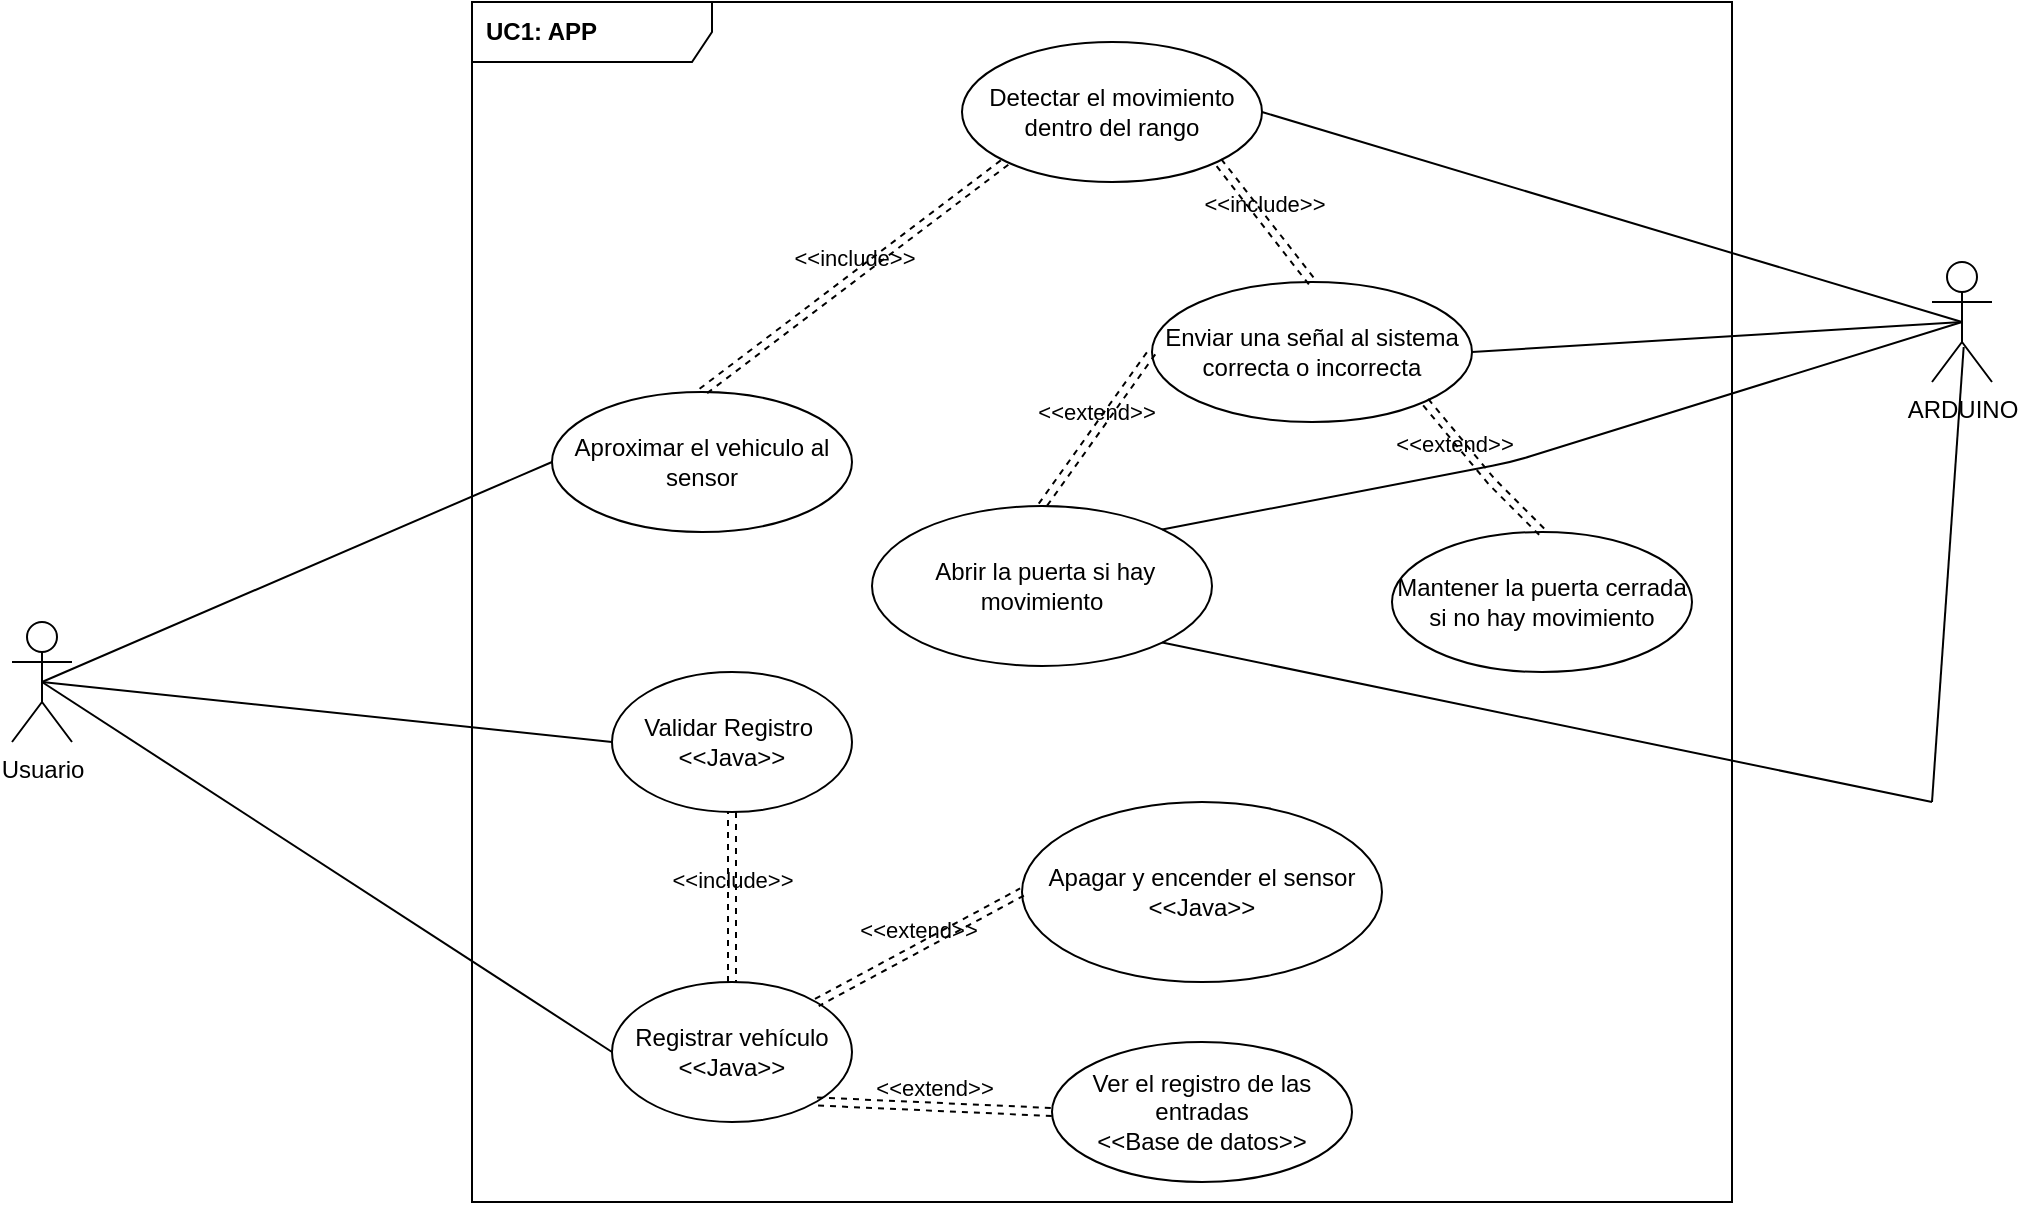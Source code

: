 <mxfile>
    <diagram id="VevtqfHYLRV94XmZ_G4F" name="Página-1">
        <mxGraphModel dx="1614" dy="731" grid="1" gridSize="10" guides="1" tooltips="1" connect="1" arrows="1" fold="1" page="1" pageScale="1" pageWidth="1169" pageHeight="1654" math="0" shadow="0">
            <root>
                <mxCell id="0"/>
                <mxCell id="1" parent="0"/>
                <mxCell id="2" value="Usuario" style="shape=umlActor;verticalLabelPosition=bottom;verticalAlign=top;html=1;" parent="1" vertex="1">
                    <mxGeometry x="110" y="840" width="30" height="60" as="geometry"/>
                </mxCell>
                <mxCell id="9" style="html=1;exitX=0.5;exitY=0.5;exitDx=0;exitDy=0;exitPerimeter=0;entryX=0;entryY=0.5;entryDx=0;entryDy=0;endArrow=none;endFill=0;" parent="1" source="2" target="8" edge="1">
                    <mxGeometry relative="1" as="geometry"/>
                </mxCell>
                <mxCell id="5" value="UC1: APP" style="shape=umlFrame;whiteSpace=wrap;html=1;width=120;height=30;boundedLbl=1;verticalAlign=middle;align=left;spacingLeft=5;fontStyle=1" parent="1" vertex="1">
                    <mxGeometry x="340" y="530" width="630" height="600" as="geometry"/>
                </mxCell>
                <mxCell id="6" value="ARDUINO" style="shape=umlActor;verticalLabelPosition=bottom;verticalAlign=top;html=1;" parent="1" vertex="1">
                    <mxGeometry x="1070" y="660" width="30" height="60" as="geometry"/>
                </mxCell>
                <mxCell id="8" value="&lt;span style=&quot;&quot;&gt;Aproximar el vehiculo al sensor&lt;/span&gt;" style="ellipse;whiteSpace=wrap;html=1;" parent="1" vertex="1">
                    <mxGeometry x="380" y="725" width="150" height="70" as="geometry"/>
                </mxCell>
                <mxCell id="11" value="&lt;span style=&quot;&quot;&gt;Detectar el movimiento dentro del rango&lt;/span&gt;" style="ellipse;whiteSpace=wrap;html=1;" parent="1" vertex="1">
                    <mxGeometry x="585" y="550" width="150" height="70" as="geometry"/>
                </mxCell>
                <mxCell id="12" value="&lt;span style=&quot;&quot;&gt;Enviar una señal al sistema correcta o incorrecta&lt;/span&gt;" style="ellipse;whiteSpace=wrap;html=1;" parent="1" vertex="1">
                    <mxGeometry x="680" y="670" width="160" height="70" as="geometry"/>
                </mxCell>
                <mxCell id="16" value="&amp;lt;&amp;lt;include&amp;gt;&amp;gt;" style="html=1;verticalAlign=bottom;labelBackgroundColor=none;endArrow=open;endFill=0;dashed=1;shape=link;entryX=0.5;entryY=0;entryDx=0;entryDy=0;exitX=0;exitY=1;exitDx=0;exitDy=0;" parent="1" source="11" target="8" edge="1">
                    <mxGeometry width="160" relative="1" as="geometry">
                        <mxPoint x="470" y="690" as="sourcePoint"/>
                        <mxPoint x="630" y="690" as="targetPoint"/>
                    </mxGeometry>
                </mxCell>
                <mxCell id="17" value="&amp;lt;&amp;lt;include&amp;gt;&amp;gt;" style="html=1;verticalAlign=bottom;labelBackgroundColor=none;endArrow=open;endFill=0;dashed=1;shape=link;exitX=1;exitY=1;exitDx=0;exitDy=0;entryX=0.5;entryY=0;entryDx=0;entryDy=0;" parent="1" source="11" target="12" edge="1">
                    <mxGeometry width="160" relative="1" as="geometry">
                        <mxPoint x="670" y="770" as="sourcePoint"/>
                        <mxPoint x="830" y="770" as="targetPoint"/>
                    </mxGeometry>
                </mxCell>
                <mxCell id="18" style="html=1;exitX=1;exitY=0.5;exitDx=0;exitDy=0;entryX=0.5;entryY=0.5;entryDx=0;entryDy=0;endArrow=none;endFill=0;entryPerimeter=0;" parent="1" source="12" target="6" edge="1">
                    <mxGeometry relative="1" as="geometry">
                        <mxPoint x="745" y="595" as="sourcePoint"/>
                        <mxPoint x="1065" y="580" as="targetPoint"/>
                    </mxGeometry>
                </mxCell>
                <mxCell id="19" value="&amp;nbsp;Abrir la puerta si hay movimiento" style="ellipse;whiteSpace=wrap;html=1;" parent="1" vertex="1">
                    <mxGeometry x="540" y="782" width="170" height="80" as="geometry"/>
                </mxCell>
                <mxCell id="20" style="html=1;exitX=1;exitY=1;exitDx=0;exitDy=0;endArrow=none;endFill=0;" parent="1" source="19" edge="1">
                    <mxGeometry relative="1" as="geometry">
                        <mxPoint x="800" y="872.5" as="sourcePoint"/>
                        <mxPoint x="1070" y="930" as="targetPoint"/>
                    </mxGeometry>
                </mxCell>
                <mxCell id="21" value="&amp;lt;&amp;lt;extend&amp;gt;&amp;gt;" style="html=1;verticalAlign=bottom;labelBackgroundColor=none;endArrow=open;endFill=0;dashed=1;shape=link;exitX=0;exitY=0.5;exitDx=0;exitDy=0;entryX=0.5;entryY=0;entryDx=0;entryDy=0;" parent="1" source="12" target="19" edge="1">
                    <mxGeometry width="160" relative="1" as="geometry">
                        <mxPoint x="770" y="800" as="sourcePoint"/>
                        <mxPoint x="930" y="800" as="targetPoint"/>
                    </mxGeometry>
                </mxCell>
                <mxCell id="22" value="&lt;span style=&quot;&quot;&gt;Mantener la puerta cerrada si no hay movimiento&lt;/span&gt;" style="ellipse;whiteSpace=wrap;html=1;" parent="1" vertex="1">
                    <mxGeometry x="800" y="795" width="150" height="70" as="geometry"/>
                </mxCell>
                <mxCell id="23" value="&amp;lt;&amp;lt;extend&amp;gt;&amp;gt;" style="html=1;verticalAlign=bottom;labelBackgroundColor=none;endArrow=open;endFill=0;dashed=1;shape=link;exitX=1;exitY=1;exitDx=0;exitDy=0;entryX=0.5;entryY=0;entryDx=0;entryDy=0;" parent="1" source="12" target="22" edge="1">
                    <mxGeometry x="-0.255" y="-8" width="160" relative="1" as="geometry">
                        <mxPoint x="760" y="760" as="sourcePoint"/>
                        <mxPoint x="585" y="830" as="targetPoint"/>
                        <Array as="points">
                            <mxPoint x="850" y="770"/>
                        </Array>
                        <mxPoint as="offset"/>
                    </mxGeometry>
                </mxCell>
                <mxCell id="24" style="html=1;exitX=1;exitY=0;exitDx=0;exitDy=0;endArrow=none;endFill=0;entryX=0.5;entryY=0.5;entryDx=0;entryDy=0;entryPerimeter=0;" parent="1" source="19" target="6" edge="1">
                    <mxGeometry relative="1" as="geometry">
                        <mxPoint x="840" y="725" as="sourcePoint"/>
                        <mxPoint x="1040" y="650" as="targetPoint"/>
                        <Array as="points">
                            <mxPoint x="860" y="760"/>
                        </Array>
                    </mxGeometry>
                </mxCell>
                <mxCell id="28" value="&lt;span style=&quot;&quot;&gt;Registrar vehículo&lt;br&gt;&amp;lt;&amp;lt;Java&amp;gt;&amp;gt;&lt;br&gt;&lt;/span&gt;" style="ellipse;whiteSpace=wrap;html=1;" parent="1" vertex="1">
                    <mxGeometry x="410" y="1020" width="120" height="70" as="geometry"/>
                </mxCell>
                <mxCell id="29" style="html=1;exitX=0.5;exitY=0.5;exitDx=0;exitDy=0;exitPerimeter=0;entryX=0;entryY=0.5;entryDx=0;entryDy=0;endArrow=none;endFill=0;" parent="1" source="2" target="28" edge="1">
                    <mxGeometry relative="1" as="geometry">
                        <mxPoint x="255" y="930" as="sourcePoint"/>
                        <mxPoint x="480" y="765" as="targetPoint"/>
                    </mxGeometry>
                </mxCell>
                <mxCell id="30" value="Ver el registro de las entradas&lt;br&gt;&amp;lt;&amp;lt;Base de datos&amp;gt;&amp;gt;" style="ellipse;whiteSpace=wrap;html=1;" parent="1" vertex="1">
                    <mxGeometry x="630" y="1050" width="150" height="70" as="geometry"/>
                </mxCell>
                <mxCell id="31" value="&lt;span style=&quot;&quot;&gt;Apagar y encender el sensor&lt;br&gt;&amp;lt;&amp;lt;Java&amp;gt;&amp;gt;&lt;br&gt;&lt;/span&gt;" style="ellipse;whiteSpace=wrap;html=1;" parent="1" vertex="1">
                    <mxGeometry x="615" y="930" width="180" height="90" as="geometry"/>
                </mxCell>
                <mxCell id="34" value="&lt;span style=&quot;&quot;&gt;Validar Registro&amp;nbsp;&lt;br&gt;&amp;lt;&amp;lt;Java&amp;gt;&amp;gt;&lt;br&gt;&lt;/span&gt;" style="ellipse;whiteSpace=wrap;html=1;" vertex="1" parent="1">
                    <mxGeometry x="410" y="865" width="120" height="70" as="geometry"/>
                </mxCell>
                <mxCell id="35" value="&amp;lt;&amp;lt;extend&amp;gt;&amp;gt;" style="html=1;verticalAlign=bottom;labelBackgroundColor=none;endArrow=open;endFill=0;dashed=1;shape=link;exitX=0;exitY=0.5;exitDx=0;exitDy=0;entryX=1;entryY=0;entryDx=0;entryDy=0;" edge="1" parent="1" source="31" target="28">
                    <mxGeometry width="160" relative="1" as="geometry">
                        <mxPoint x="614" y="930" as="sourcePoint"/>
                        <mxPoint x="510" y="1000" as="targetPoint"/>
                    </mxGeometry>
                </mxCell>
                <mxCell id="36" value="&amp;lt;&amp;lt;extend&amp;gt;&amp;gt;" style="html=1;verticalAlign=bottom;labelBackgroundColor=none;endArrow=open;endFill=0;dashed=1;shape=link;exitX=0;exitY=0.5;exitDx=0;exitDy=0;entryX=1;entryY=1;entryDx=0;entryDy=0;" edge="1" parent="1" source="30" target="28">
                    <mxGeometry width="160" relative="1" as="geometry">
                        <mxPoint x="615.0" y="985" as="sourcePoint"/>
                        <mxPoint x="522.965" y="1020.569" as="targetPoint"/>
                    </mxGeometry>
                </mxCell>
                <mxCell id="39" style="html=1;exitX=0.5;exitY=0.5;exitDx=0;exitDy=0;exitPerimeter=0;entryX=0;entryY=0.5;entryDx=0;entryDy=0;endArrow=none;endFill=0;" edge="1" parent="1" source="2" target="34">
                    <mxGeometry relative="1" as="geometry">
                        <mxPoint x="135" y="885" as="sourcePoint"/>
                        <mxPoint x="480" y="770" as="targetPoint"/>
                    </mxGeometry>
                </mxCell>
                <mxCell id="40" value="&amp;lt;&amp;lt;include&amp;gt;&amp;gt;" style="html=1;verticalAlign=bottom;labelBackgroundColor=none;endArrow=open;endFill=0;dashed=1;shape=link;entryX=0.5;entryY=0;entryDx=0;entryDy=0;exitX=0.5;exitY=1;exitDx=0;exitDy=0;" edge="1" parent="1" source="34" target="28">
                    <mxGeometry width="160" relative="1" as="geometry">
                        <mxPoint x="431.605" y="939.579" as="sourcePoint"/>
                        <mxPoint x="370" y="1050" as="targetPoint"/>
                    </mxGeometry>
                </mxCell>
                <mxCell id="41" style="html=1;exitX=1;exitY=0.5;exitDx=0;exitDy=0;entryX=0.5;entryY=0.5;entryDx=0;entryDy=0;endArrow=none;endFill=0;entryPerimeter=0;" edge="1" parent="1" source="11" target="6">
                    <mxGeometry relative="1" as="geometry">
                        <mxPoint x="760" y="605" as="sourcePoint"/>
                        <mxPoint x="1015.0" y="480" as="targetPoint"/>
                    </mxGeometry>
                </mxCell>
                <mxCell id="45" style="html=1;exitX=0.528;exitY=0.708;exitDx=0;exitDy=0;endArrow=none;endFill=0;exitPerimeter=0;" edge="1" parent="1" source="6">
                    <mxGeometry relative="1" as="geometry">
                        <mxPoint x="761" y="890" as="sourcePoint"/>
                        <mxPoint x="1070" y="930" as="targetPoint"/>
                    </mxGeometry>
                </mxCell>
            </root>
        </mxGraphModel>
    </diagram>
</mxfile>